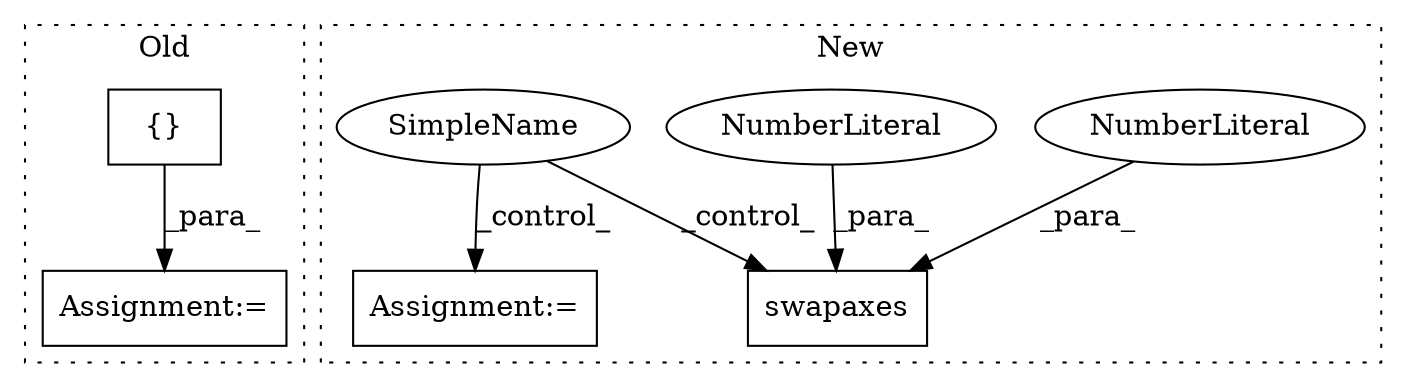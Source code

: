 digraph G {
subgraph cluster0 {
1 [label="{}" a="4" s="5122" l="2" shape="box"];
5 [label="Assignment:=" a="7" s="5112" l="1" shape="box"];
label = "Old";
style="dotted";
}
subgraph cluster1 {
2 [label="swapaxes" a="32" s="7995,8029" l="9,1" shape="box"];
3 [label="NumberLiteral" a="34" s="8028" l="1" shape="ellipse"];
4 [label="NumberLiteral" a="34" s="8026" l="1" shape="ellipse"];
6 [label="SimpleName" a="42" s="" l="" shape="ellipse"];
7 [label="Assignment:=" a="7" s="7903" l="2" shape="box"];
label = "New";
style="dotted";
}
1 -> 5 [label="_para_"];
3 -> 2 [label="_para_"];
4 -> 2 [label="_para_"];
6 -> 2 [label="_control_"];
6 -> 7 [label="_control_"];
}